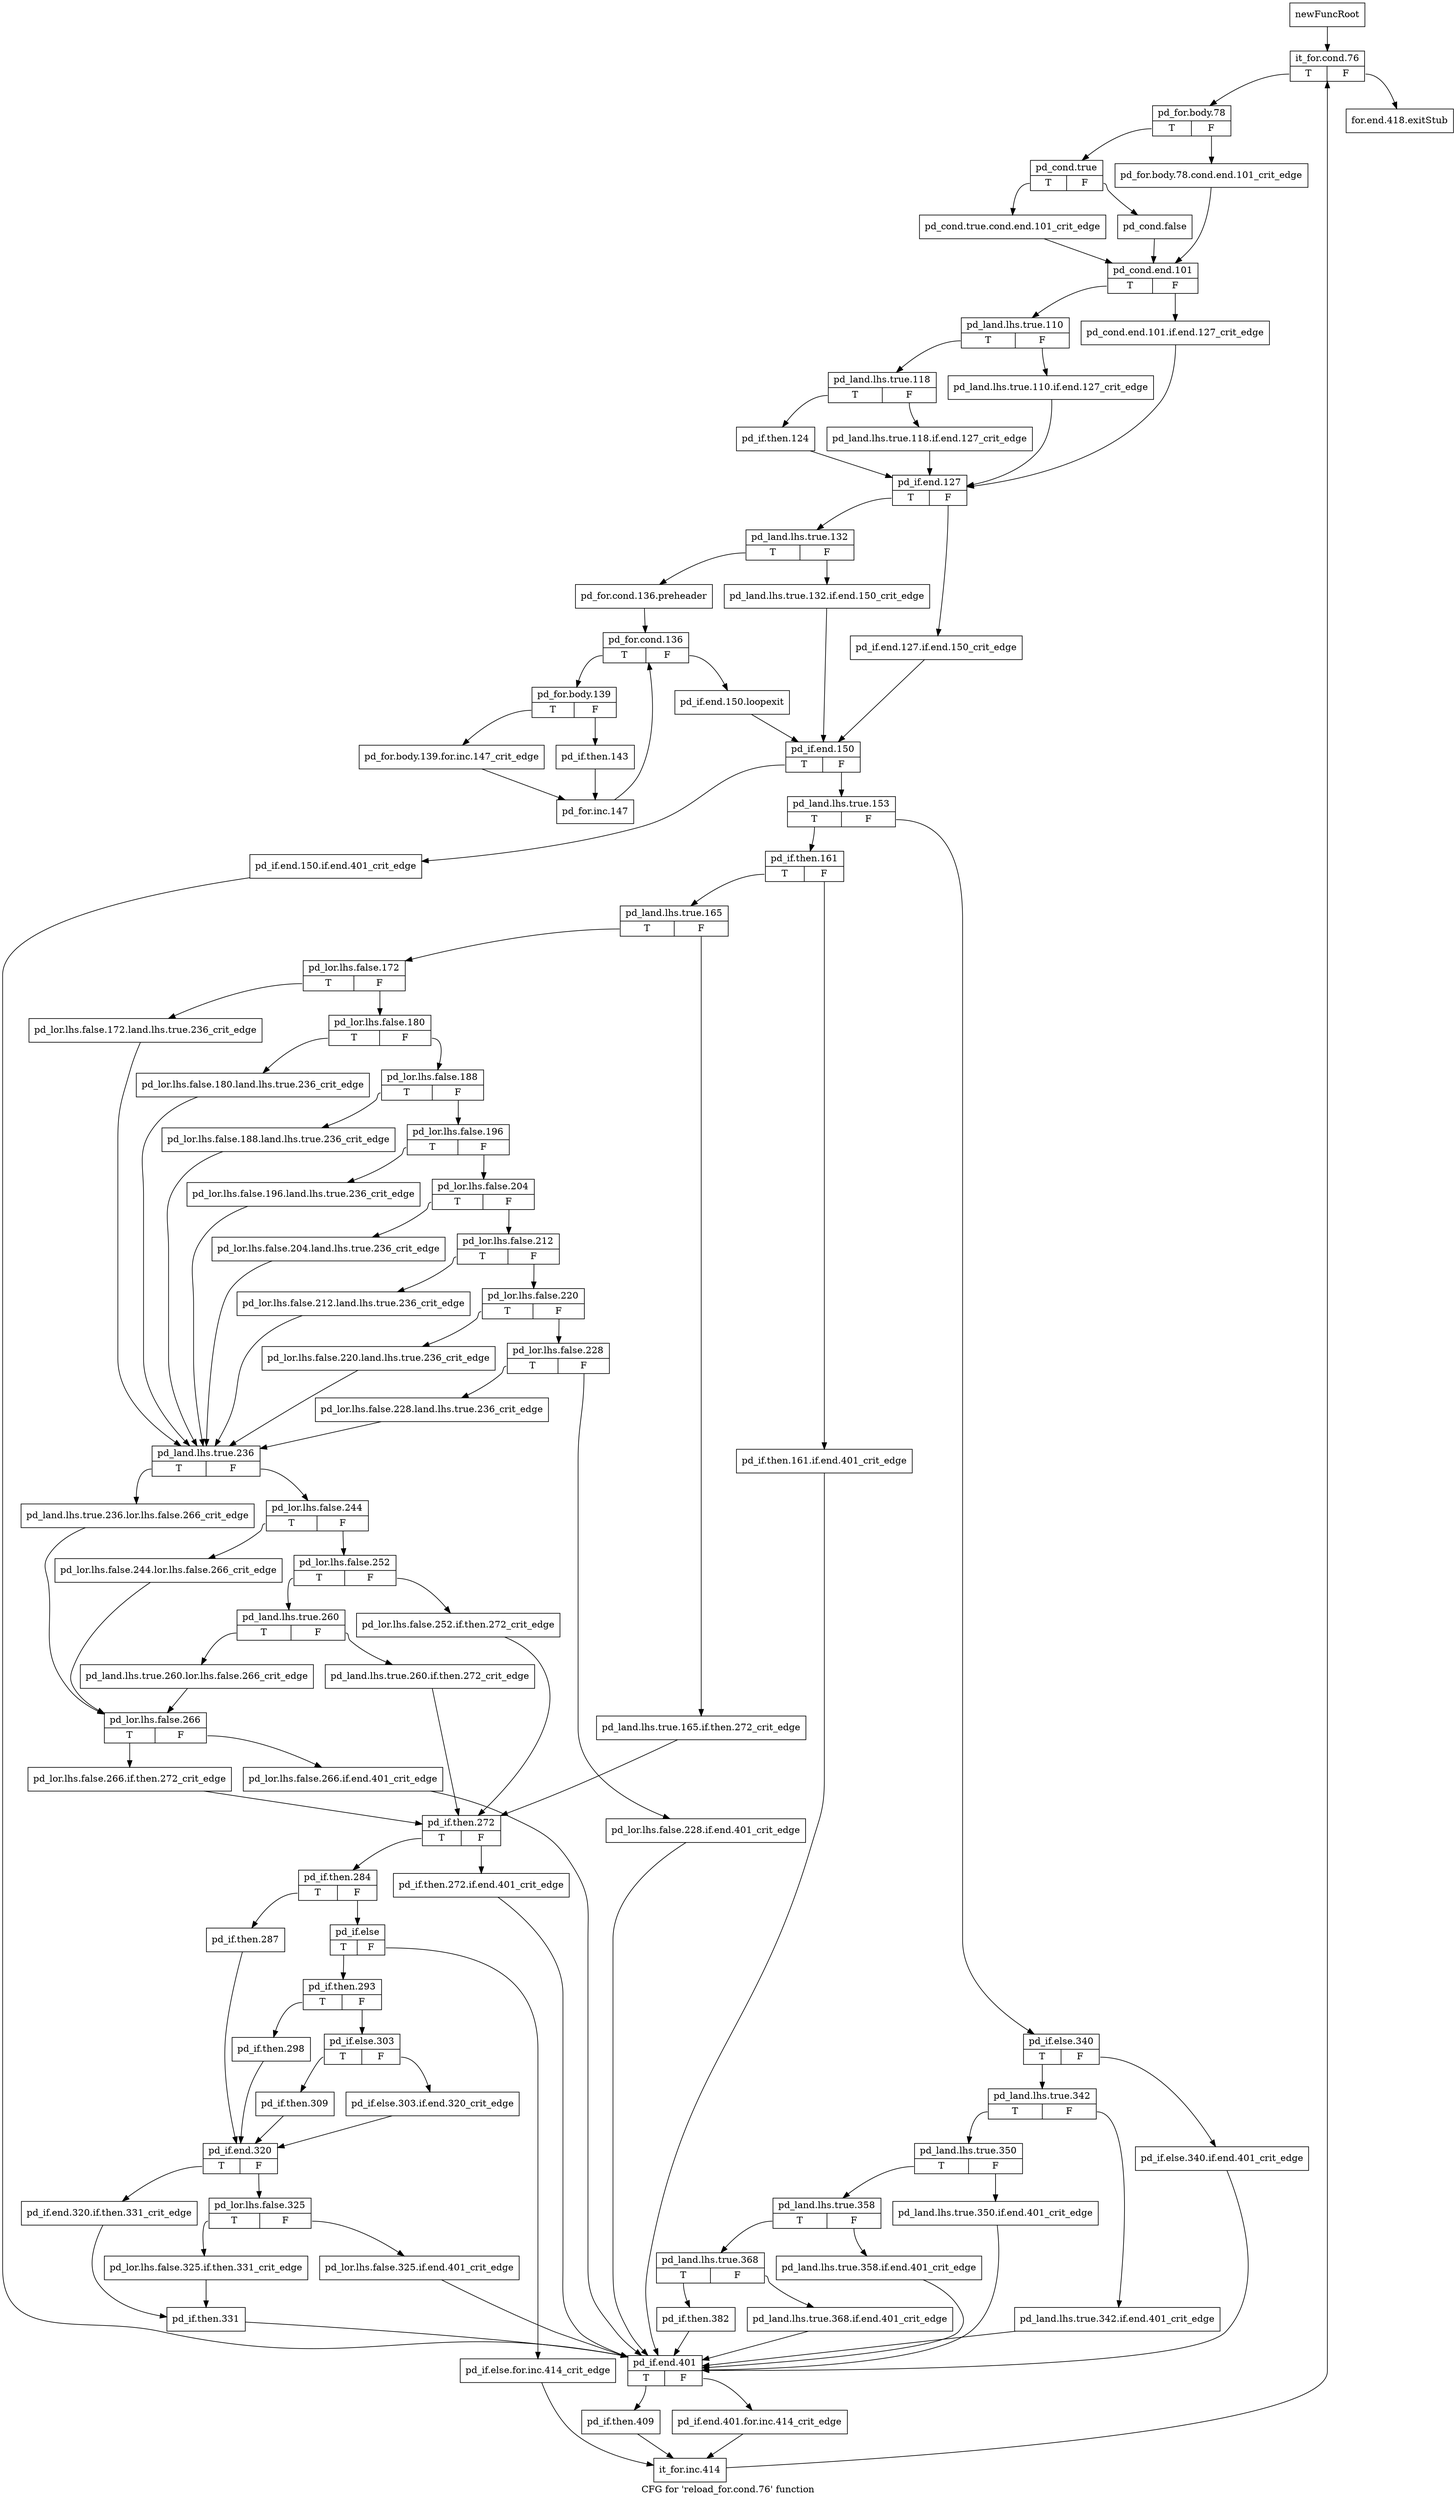 digraph "CFG for 'reload_for.cond.76' function" {
	label="CFG for 'reload_for.cond.76' function";

	Node0xbdb6410 [shape=record,label="{newFuncRoot}"];
	Node0xbdb6410 -> Node0xbdb91d0;
	Node0xbdb9180 [shape=record,label="{for.end.418.exitStub}"];
	Node0xbdb91d0 [shape=record,label="{it_for.cond.76|{<s0>T|<s1>F}}"];
	Node0xbdb91d0:s0 -> Node0xbdb9220;
	Node0xbdb91d0:s1 -> Node0xbdb9180;
	Node0xbdb9220 [shape=record,label="{pd_for.body.78|{<s0>T|<s1>F}}"];
	Node0xbdb9220:s0 -> Node0xbdb92c0;
	Node0xbdb9220:s1 -> Node0xbdb9270;
	Node0xbdb9270 [shape=record,label="{pd_for.body.78.cond.end.101_crit_edge}"];
	Node0xbdb9270 -> Node0xbdb93b0;
	Node0xbdb92c0 [shape=record,label="{pd_cond.true|{<s0>T|<s1>F}}"];
	Node0xbdb92c0:s0 -> Node0xbdb9360;
	Node0xbdb92c0:s1 -> Node0xbdb9310;
	Node0xbdb9310 [shape=record,label="{pd_cond.false}"];
	Node0xbdb9310 -> Node0xbdb93b0;
	Node0xbdb9360 [shape=record,label="{pd_cond.true.cond.end.101_crit_edge}"];
	Node0xbdb9360 -> Node0xbdb93b0;
	Node0xbdb93b0 [shape=record,label="{pd_cond.end.101|{<s0>T|<s1>F}}"];
	Node0xbdb93b0:s0 -> Node0xbdb9450;
	Node0xbdb93b0:s1 -> Node0xbdb9400;
	Node0xbdb9400 [shape=record,label="{pd_cond.end.101.if.end.127_crit_edge}"];
	Node0xbdb9400 -> Node0xbdb95e0;
	Node0xbdb9450 [shape=record,label="{pd_land.lhs.true.110|{<s0>T|<s1>F}}"];
	Node0xbdb9450:s0 -> Node0xbdb94f0;
	Node0xbdb9450:s1 -> Node0xbdb94a0;
	Node0xbdb94a0 [shape=record,label="{pd_land.lhs.true.110.if.end.127_crit_edge}"];
	Node0xbdb94a0 -> Node0xbdb95e0;
	Node0xbdb94f0 [shape=record,label="{pd_land.lhs.true.118|{<s0>T|<s1>F}}"];
	Node0xbdb94f0:s0 -> Node0xbdb9590;
	Node0xbdb94f0:s1 -> Node0xbdb9540;
	Node0xbdb9540 [shape=record,label="{pd_land.lhs.true.118.if.end.127_crit_edge}"];
	Node0xbdb9540 -> Node0xbdb95e0;
	Node0xbdb9590 [shape=record,label="{pd_if.then.124}"];
	Node0xbdb9590 -> Node0xbdb95e0;
	Node0xbdb95e0 [shape=record,label="{pd_if.end.127|{<s0>T|<s1>F}}"];
	Node0xbdb95e0:s0 -> Node0xbdb9680;
	Node0xbdb95e0:s1 -> Node0xbdb9630;
	Node0xbdb9630 [shape=record,label="{pd_if.end.127.if.end.150_crit_edge}"];
	Node0xbdb9630 -> Node0xbdb9810;
	Node0xbdb9680 [shape=record,label="{pd_land.lhs.true.132|{<s0>T|<s1>F}}"];
	Node0xbdb9680:s0 -> Node0xbdb9720;
	Node0xbdb9680:s1 -> Node0xbdb96d0;
	Node0xbdb96d0 [shape=record,label="{pd_land.lhs.true.132.if.end.150_crit_edge}"];
	Node0xbdb96d0 -> Node0xbdb9810;
	Node0xbdb9720 [shape=record,label="{pd_for.cond.136.preheader}"];
	Node0xbdb9720 -> Node0xbdb9770;
	Node0xbdb9770 [shape=record,label="{pd_for.cond.136|{<s0>T|<s1>F}}"];
	Node0xbdb9770:s0 -> Node0xbdbad50;
	Node0xbdb9770:s1 -> Node0xbdb97c0;
	Node0xbdb97c0 [shape=record,label="{pd_if.end.150.loopexit}"];
	Node0xbdb97c0 -> Node0xbdb9810;
	Node0xbdb9810 [shape=record,label="{pd_if.end.150|{<s0>T|<s1>F}}"];
	Node0xbdb9810:s0 -> Node0xbdbabc0;
	Node0xbdb9810:s1 -> Node0xbdb9860;
	Node0xbdb9860 [shape=record,label="{pd_land.lhs.true.153|{<s0>T|<s1>F}}"];
	Node0xbdb9860:s0 -> Node0xbdb9c20;
	Node0xbdb9860:s1 -> Node0xbdb98b0;
	Node0xbdb98b0 [shape=record,label="{pd_if.else.340|{<s0>T|<s1>F}}"];
	Node0xbdb98b0:s0 -> Node0xbdb9950;
	Node0xbdb98b0:s1 -> Node0xbdb9900;
	Node0xbdb9900 [shape=record,label="{pd_if.else.340.if.end.401_crit_edge}"];
	Node0xbdb9900 -> Node0xbdbac10;
	Node0xbdb9950 [shape=record,label="{pd_land.lhs.true.342|{<s0>T|<s1>F}}"];
	Node0xbdb9950:s0 -> Node0xbdb99f0;
	Node0xbdb9950:s1 -> Node0xbdb99a0;
	Node0xbdb99a0 [shape=record,label="{pd_land.lhs.true.342.if.end.401_crit_edge}"];
	Node0xbdb99a0 -> Node0xbdbac10;
	Node0xbdb99f0 [shape=record,label="{pd_land.lhs.true.350|{<s0>T|<s1>F}}"];
	Node0xbdb99f0:s0 -> Node0xbdb9a90;
	Node0xbdb99f0:s1 -> Node0xbdb9a40;
	Node0xbdb9a40 [shape=record,label="{pd_land.lhs.true.350.if.end.401_crit_edge}"];
	Node0xbdb9a40 -> Node0xbdbac10;
	Node0xbdb9a90 [shape=record,label="{pd_land.lhs.true.358|{<s0>T|<s1>F}}"];
	Node0xbdb9a90:s0 -> Node0xbdb9b30;
	Node0xbdb9a90:s1 -> Node0xbdb9ae0;
	Node0xbdb9ae0 [shape=record,label="{pd_land.lhs.true.358.if.end.401_crit_edge}"];
	Node0xbdb9ae0 -> Node0xbdbac10;
	Node0xbdb9b30 [shape=record,label="{pd_land.lhs.true.368|{<s0>T|<s1>F}}"];
	Node0xbdb9b30:s0 -> Node0xbdb9bd0;
	Node0xbdb9b30:s1 -> Node0xbdb9b80;
	Node0xbdb9b80 [shape=record,label="{pd_land.lhs.true.368.if.end.401_crit_edge}"];
	Node0xbdb9b80 -> Node0xbdbac10;
	Node0xbdb9bd0 [shape=record,label="{pd_if.then.382}"];
	Node0xbdb9bd0 -> Node0xbdbac10;
	Node0xbdb9c20 [shape=record,label="{pd_if.then.161|{<s0>T|<s1>F}}"];
	Node0xbdb9c20:s0 -> Node0xbdb9cc0;
	Node0xbdb9c20:s1 -> Node0xbdb9c70;
	Node0xbdb9c70 [shape=record,label="{pd_if.then.161.if.end.401_crit_edge}"];
	Node0xbdb9c70 -> Node0xbdbac10;
	Node0xbdb9cc0 [shape=record,label="{pd_land.lhs.true.165|{<s0>T|<s1>F}}"];
	Node0xbdb9cc0:s0 -> Node0xbdb9d60;
	Node0xbdb9cc0:s1 -> Node0xbdb9d10;
	Node0xbdb9d10 [shape=record,label="{pd_land.lhs.true.165.if.then.272_crit_edge}"];
	Node0xbdb9d10 -> Node0xbdba670;
	Node0xbdb9d60 [shape=record,label="{pd_lor.lhs.false.172|{<s0>T|<s1>F}}"];
	Node0xbdb9d60:s0 -> Node0xbdba260;
	Node0xbdb9d60:s1 -> Node0xbdb9db0;
	Node0xbdb9db0 [shape=record,label="{pd_lor.lhs.false.180|{<s0>T|<s1>F}}"];
	Node0xbdb9db0:s0 -> Node0xbdba210;
	Node0xbdb9db0:s1 -> Node0xbdb9e00;
	Node0xbdb9e00 [shape=record,label="{pd_lor.lhs.false.188|{<s0>T|<s1>F}}"];
	Node0xbdb9e00:s0 -> Node0xbdba1c0;
	Node0xbdb9e00:s1 -> Node0xbdb9e50;
	Node0xbdb9e50 [shape=record,label="{pd_lor.lhs.false.196|{<s0>T|<s1>F}}"];
	Node0xbdb9e50:s0 -> Node0xbdba170;
	Node0xbdb9e50:s1 -> Node0xbdb9ea0;
	Node0xbdb9ea0 [shape=record,label="{pd_lor.lhs.false.204|{<s0>T|<s1>F}}"];
	Node0xbdb9ea0:s0 -> Node0xbdba120;
	Node0xbdb9ea0:s1 -> Node0xbdb9ef0;
	Node0xbdb9ef0 [shape=record,label="{pd_lor.lhs.false.212|{<s0>T|<s1>F}}"];
	Node0xbdb9ef0:s0 -> Node0xbdba0d0;
	Node0xbdb9ef0:s1 -> Node0xbdb9f40;
	Node0xbdb9f40 [shape=record,label="{pd_lor.lhs.false.220|{<s0>T|<s1>F}}"];
	Node0xbdb9f40:s0 -> Node0xbdba080;
	Node0xbdb9f40:s1 -> Node0xbdb9f90;
	Node0xbdb9f90 [shape=record,label="{pd_lor.lhs.false.228|{<s0>T|<s1>F}}"];
	Node0xbdb9f90:s0 -> Node0xbdba030;
	Node0xbdb9f90:s1 -> Node0xbdb9fe0;
	Node0xbdb9fe0 [shape=record,label="{pd_lor.lhs.false.228.if.end.401_crit_edge}"];
	Node0xbdb9fe0 -> Node0xbdbac10;
	Node0xbdba030 [shape=record,label="{pd_lor.lhs.false.228.land.lhs.true.236_crit_edge}"];
	Node0xbdba030 -> Node0xbdba2b0;
	Node0xbdba080 [shape=record,label="{pd_lor.lhs.false.220.land.lhs.true.236_crit_edge}"];
	Node0xbdba080 -> Node0xbdba2b0;
	Node0xbdba0d0 [shape=record,label="{pd_lor.lhs.false.212.land.lhs.true.236_crit_edge}"];
	Node0xbdba0d0 -> Node0xbdba2b0;
	Node0xbdba120 [shape=record,label="{pd_lor.lhs.false.204.land.lhs.true.236_crit_edge}"];
	Node0xbdba120 -> Node0xbdba2b0;
	Node0xbdba170 [shape=record,label="{pd_lor.lhs.false.196.land.lhs.true.236_crit_edge}"];
	Node0xbdba170 -> Node0xbdba2b0;
	Node0xbdba1c0 [shape=record,label="{pd_lor.lhs.false.188.land.lhs.true.236_crit_edge}"];
	Node0xbdba1c0 -> Node0xbdba2b0;
	Node0xbdba210 [shape=record,label="{pd_lor.lhs.false.180.land.lhs.true.236_crit_edge}"];
	Node0xbdba210 -> Node0xbdba2b0;
	Node0xbdba260 [shape=record,label="{pd_lor.lhs.false.172.land.lhs.true.236_crit_edge}"];
	Node0xbdba260 -> Node0xbdba2b0;
	Node0xbdba2b0 [shape=record,label="{pd_land.lhs.true.236|{<s0>T|<s1>F}}"];
	Node0xbdba2b0:s0 -> Node0xbdba530;
	Node0xbdba2b0:s1 -> Node0xbdba300;
	Node0xbdba300 [shape=record,label="{pd_lor.lhs.false.244|{<s0>T|<s1>F}}"];
	Node0xbdba300:s0 -> Node0xbdba4e0;
	Node0xbdba300:s1 -> Node0xbdba350;
	Node0xbdba350 [shape=record,label="{pd_lor.lhs.false.252|{<s0>T|<s1>F}}"];
	Node0xbdba350:s0 -> Node0xbdba3f0;
	Node0xbdba350:s1 -> Node0xbdba3a0;
	Node0xbdba3a0 [shape=record,label="{pd_lor.lhs.false.252.if.then.272_crit_edge}"];
	Node0xbdba3a0 -> Node0xbdba670;
	Node0xbdba3f0 [shape=record,label="{pd_land.lhs.true.260|{<s0>T|<s1>F}}"];
	Node0xbdba3f0:s0 -> Node0xbdba490;
	Node0xbdba3f0:s1 -> Node0xbdba440;
	Node0xbdba440 [shape=record,label="{pd_land.lhs.true.260.if.then.272_crit_edge}"];
	Node0xbdba440 -> Node0xbdba670;
	Node0xbdba490 [shape=record,label="{pd_land.lhs.true.260.lor.lhs.false.266_crit_edge}"];
	Node0xbdba490 -> Node0xbdba580;
	Node0xbdba4e0 [shape=record,label="{pd_lor.lhs.false.244.lor.lhs.false.266_crit_edge}"];
	Node0xbdba4e0 -> Node0xbdba580;
	Node0xbdba530 [shape=record,label="{pd_land.lhs.true.236.lor.lhs.false.266_crit_edge}"];
	Node0xbdba530 -> Node0xbdba580;
	Node0xbdba580 [shape=record,label="{pd_lor.lhs.false.266|{<s0>T|<s1>F}}"];
	Node0xbdba580:s0 -> Node0xbdba620;
	Node0xbdba580:s1 -> Node0xbdba5d0;
	Node0xbdba5d0 [shape=record,label="{pd_lor.lhs.false.266.if.end.401_crit_edge}"];
	Node0xbdba5d0 -> Node0xbdbac10;
	Node0xbdba620 [shape=record,label="{pd_lor.lhs.false.266.if.then.272_crit_edge}"];
	Node0xbdba620 -> Node0xbdba670;
	Node0xbdba670 [shape=record,label="{pd_if.then.272|{<s0>T|<s1>F}}"];
	Node0xbdba670:s0 -> Node0xbdba710;
	Node0xbdba670:s1 -> Node0xbdba6c0;
	Node0xbdba6c0 [shape=record,label="{pd_if.then.272.if.end.401_crit_edge}"];
	Node0xbdba6c0 -> Node0xbdbac10;
	Node0xbdba710 [shape=record,label="{pd_if.then.284|{<s0>T|<s1>F}}"];
	Node0xbdba710:s0 -> Node0xbdba990;
	Node0xbdba710:s1 -> Node0xbdba760;
	Node0xbdba760 [shape=record,label="{pd_if.else|{<s0>T|<s1>F}}"];
	Node0xbdba760:s0 -> Node0xbdba800;
	Node0xbdba760:s1 -> Node0xbdba7b0;
	Node0xbdba7b0 [shape=record,label="{pd_if.else.for.inc.414_crit_edge}"];
	Node0xbdba7b0 -> Node0xbdbad00;
	Node0xbdba800 [shape=record,label="{pd_if.then.293|{<s0>T|<s1>F}}"];
	Node0xbdba800:s0 -> Node0xbdba940;
	Node0xbdba800:s1 -> Node0xbdba850;
	Node0xbdba850 [shape=record,label="{pd_if.else.303|{<s0>T|<s1>F}}"];
	Node0xbdba850:s0 -> Node0xbdba8f0;
	Node0xbdba850:s1 -> Node0xbdba8a0;
	Node0xbdba8a0 [shape=record,label="{pd_if.else.303.if.end.320_crit_edge}"];
	Node0xbdba8a0 -> Node0xbdba9e0;
	Node0xbdba8f0 [shape=record,label="{pd_if.then.309}"];
	Node0xbdba8f0 -> Node0xbdba9e0;
	Node0xbdba940 [shape=record,label="{pd_if.then.298}"];
	Node0xbdba940 -> Node0xbdba9e0;
	Node0xbdba990 [shape=record,label="{pd_if.then.287}"];
	Node0xbdba990 -> Node0xbdba9e0;
	Node0xbdba9e0 [shape=record,label="{pd_if.end.320|{<s0>T|<s1>F}}"];
	Node0xbdba9e0:s0 -> Node0xbdbab20;
	Node0xbdba9e0:s1 -> Node0xbdbaa30;
	Node0xbdbaa30 [shape=record,label="{pd_lor.lhs.false.325|{<s0>T|<s1>F}}"];
	Node0xbdbaa30:s0 -> Node0xbdbaad0;
	Node0xbdbaa30:s1 -> Node0xbdbaa80;
	Node0xbdbaa80 [shape=record,label="{pd_lor.lhs.false.325.if.end.401_crit_edge}"];
	Node0xbdbaa80 -> Node0xbdbac10;
	Node0xbdbaad0 [shape=record,label="{pd_lor.lhs.false.325.if.then.331_crit_edge}"];
	Node0xbdbaad0 -> Node0xbdbab70;
	Node0xbdbab20 [shape=record,label="{pd_if.end.320.if.then.331_crit_edge}"];
	Node0xbdbab20 -> Node0xbdbab70;
	Node0xbdbab70 [shape=record,label="{pd_if.then.331}"];
	Node0xbdbab70 -> Node0xbdbac10;
	Node0xbdbabc0 [shape=record,label="{pd_if.end.150.if.end.401_crit_edge}"];
	Node0xbdbabc0 -> Node0xbdbac10;
	Node0xbdbac10 [shape=record,label="{pd_if.end.401|{<s0>T|<s1>F}}"];
	Node0xbdbac10:s0 -> Node0xbdbacb0;
	Node0xbdbac10:s1 -> Node0xbdbac60;
	Node0xbdbac60 [shape=record,label="{pd_if.end.401.for.inc.414_crit_edge}"];
	Node0xbdbac60 -> Node0xbdbad00;
	Node0xbdbacb0 [shape=record,label="{pd_if.then.409}"];
	Node0xbdbacb0 -> Node0xbdbad00;
	Node0xbdbad00 [shape=record,label="{it_for.inc.414}"];
	Node0xbdbad00 -> Node0xbdb91d0;
	Node0xbdbad50 [shape=record,label="{pd_for.body.139|{<s0>T|<s1>F}}"];
	Node0xbdbad50:s0 -> Node0xbdbadf0;
	Node0xbdbad50:s1 -> Node0xbdbada0;
	Node0xbdbada0 [shape=record,label="{pd_if.then.143}"];
	Node0xbdbada0 -> Node0xbdbae40;
	Node0xbdbadf0 [shape=record,label="{pd_for.body.139.for.inc.147_crit_edge}"];
	Node0xbdbadf0 -> Node0xbdbae40;
	Node0xbdbae40 [shape=record,label="{pd_for.inc.147}"];
	Node0xbdbae40 -> Node0xbdb9770;
}
